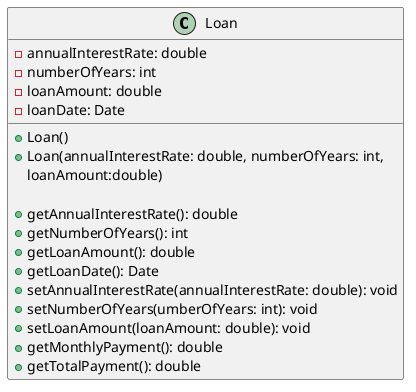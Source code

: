@startuml
class Loan {
    -annualInterestRate: double
    -numberOfYears: int
    -loanAmount: double
    -loanDate: Date

    +Loan()
    +Loan(annualInterestRate: double, numberOfYears: int,
         loanAmount:double)

    +getAnnualInterestRate(): double
    +getNumberOfYears(): int
    +getLoanAmount(): double
    +getLoanDate(): Date
    +setAnnualInterestRate(annualInterestRate: double): void
    +setNumberOfYears(umberOfYears: int): void
    +setLoanAmount(loanAmount: double): void
    +getMonthlyPayment(): double
    +getTotalPayment(): double
}
@enduml
